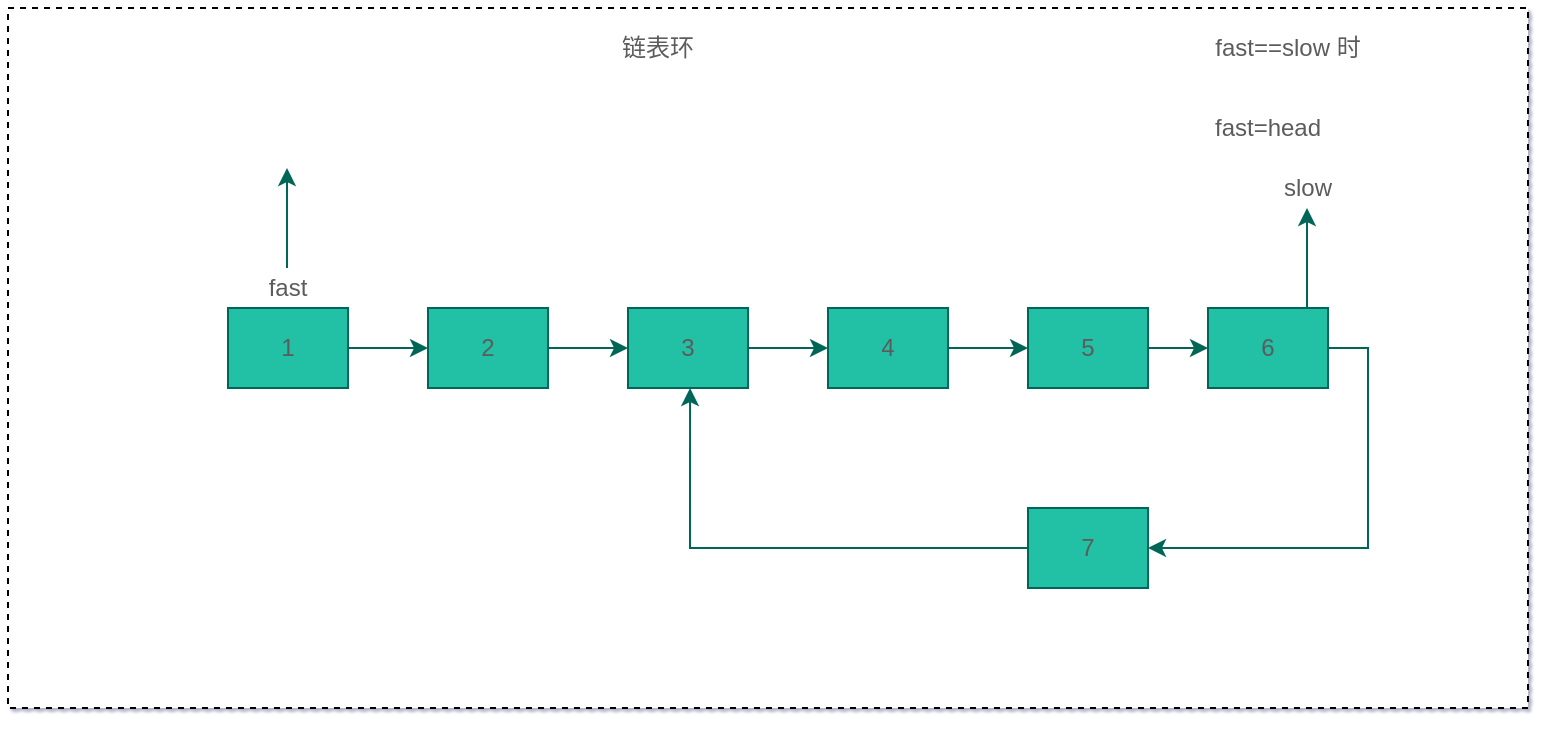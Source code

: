 <mxfile version="14.7.0" type="github">
  <diagram id="fy-eNK8LCn2k6Y5jVGpT" name="Page-1">
    <mxGraphModel dx="1182" dy="1934" grid="1" gridSize="10" guides="1" tooltips="1" connect="1" arrows="1" fold="1" page="1" pageScale="1" pageWidth="827" pageHeight="1169" math="0" shadow="1">
      <root>
        <mxCell id="0" />
        <mxCell id="1" parent="0" />
        <mxCell id="-hWQQMYYdjKTREAFxt4B-1" value="" style="group;shadow=1;" vertex="1" connectable="0" parent="1">
          <mxGeometry x="20" y="-1140" width="760" height="350" as="geometry" />
        </mxCell>
        <mxCell id="JZ3E73Zgplu5cMtPD8FH-82" value="" style="rounded=0;whiteSpace=wrap;html=1;sketch=0;dashed=1;" parent="-hWQQMYYdjKTREAFxt4B-1" vertex="1">
          <mxGeometry width="760" height="350" as="geometry" />
        </mxCell>
        <mxCell id="JZ3E73Zgplu5cMtPD8FH-19" value="" style="shape=table;html=1;whiteSpace=wrap;startSize=0;container=1;collapsible=0;childLayout=tableLayout;fillColor=#21C0A5;strokeColor=#006658;fontColor=#5C5C5C;" parent="-hWQQMYYdjKTREAFxt4B-1" vertex="1">
          <mxGeometry x="110" y="150" width="60" height="40" as="geometry" />
        </mxCell>
        <mxCell id="JZ3E73Zgplu5cMtPD8FH-20" value="" style="shape=partialRectangle;html=1;whiteSpace=wrap;collapsible=0;dropTarget=0;pointerEvents=0;fillColor=none;top=0;left=0;bottom=0;right=0;points=[[0,0.5],[1,0.5]];portConstraint=eastwest;strokeColor=#006658;fontColor=#5C5C5C;" parent="JZ3E73Zgplu5cMtPD8FH-19" vertex="1">
          <mxGeometry width="60" height="40" as="geometry" />
        </mxCell>
        <mxCell id="JZ3E73Zgplu5cMtPD8FH-21" value="1" style="shape=partialRectangle;html=1;whiteSpace=wrap;connectable=0;overflow=hidden;fillColor=none;top=0;left=0;bottom=0;right=0;strokeColor=#006658;fontColor=#5C5C5C;" parent="JZ3E73Zgplu5cMtPD8FH-20" vertex="1">
          <mxGeometry width="60" height="40" as="geometry" />
        </mxCell>
        <mxCell id="JZ3E73Zgplu5cMtPD8FH-34" value="" style="shape=table;html=1;whiteSpace=wrap;startSize=0;container=1;collapsible=0;childLayout=tableLayout;fillColor=#21C0A5;strokeColor=#006658;fontColor=#5C5C5C;" parent="-hWQQMYYdjKTREAFxt4B-1" vertex="1">
          <mxGeometry x="210" y="150" width="60" height="40" as="geometry" />
        </mxCell>
        <mxCell id="JZ3E73Zgplu5cMtPD8FH-35" value="" style="shape=partialRectangle;html=1;whiteSpace=wrap;collapsible=0;dropTarget=0;pointerEvents=0;fillColor=none;top=0;left=0;bottom=0;right=0;points=[[0,0.5],[1,0.5]];portConstraint=eastwest;strokeColor=#006658;fontColor=#5C5C5C;" parent="JZ3E73Zgplu5cMtPD8FH-34" vertex="1">
          <mxGeometry width="60" height="40" as="geometry" />
        </mxCell>
        <mxCell id="JZ3E73Zgplu5cMtPD8FH-36" value="2" style="shape=partialRectangle;html=1;whiteSpace=wrap;connectable=0;overflow=hidden;fillColor=none;top=0;left=0;bottom=0;right=0;strokeColor=#006658;fontColor=#5C5C5C;" parent="JZ3E73Zgplu5cMtPD8FH-35" vertex="1">
          <mxGeometry width="60" height="40" as="geometry" />
        </mxCell>
        <mxCell id="JZ3E73Zgplu5cMtPD8FH-37" value="" style="shape=table;html=1;whiteSpace=wrap;startSize=0;container=1;collapsible=0;childLayout=tableLayout;fillColor=#21C0A5;strokeColor=#006658;fontColor=#5C5C5C;" parent="-hWQQMYYdjKTREAFxt4B-1" vertex="1">
          <mxGeometry x="310" y="150" width="60" height="40" as="geometry" />
        </mxCell>
        <mxCell id="JZ3E73Zgplu5cMtPD8FH-38" value="" style="shape=partialRectangle;html=1;whiteSpace=wrap;collapsible=0;dropTarget=0;pointerEvents=0;fillColor=none;top=0;left=0;bottom=0;right=0;points=[[0,0.5],[1,0.5]];portConstraint=eastwest;strokeColor=#006658;fontColor=#5C5C5C;" parent="JZ3E73Zgplu5cMtPD8FH-37" vertex="1">
          <mxGeometry width="60" height="40" as="geometry" />
        </mxCell>
        <mxCell id="JZ3E73Zgplu5cMtPD8FH-39" value="3" style="shape=partialRectangle;html=1;whiteSpace=wrap;connectable=0;overflow=hidden;fillColor=none;top=0;left=0;bottom=0;right=0;strokeColor=#006658;fontColor=#5C5C5C;" parent="JZ3E73Zgplu5cMtPD8FH-38" vertex="1">
          <mxGeometry width="60" height="40" as="geometry" />
        </mxCell>
        <mxCell id="JZ3E73Zgplu5cMtPD8FH-40" value="" style="shape=table;html=1;whiteSpace=wrap;startSize=0;container=1;collapsible=0;childLayout=tableLayout;fillColor=#21C0A5;strokeColor=#006658;fontColor=#5C5C5C;" parent="-hWQQMYYdjKTREAFxt4B-1" vertex="1">
          <mxGeometry x="510" y="150" width="60" height="40" as="geometry" />
        </mxCell>
        <mxCell id="JZ3E73Zgplu5cMtPD8FH-41" value="" style="shape=partialRectangle;html=1;whiteSpace=wrap;collapsible=0;dropTarget=0;pointerEvents=0;fillColor=none;top=0;left=0;bottom=0;right=0;points=[[0,0.5],[1,0.5]];portConstraint=eastwest;strokeColor=#006658;fontColor=#5C5C5C;" parent="JZ3E73Zgplu5cMtPD8FH-40" vertex="1">
          <mxGeometry width="60" height="40" as="geometry" />
        </mxCell>
        <mxCell id="JZ3E73Zgplu5cMtPD8FH-42" value="5" style="shape=partialRectangle;html=1;whiteSpace=wrap;connectable=0;overflow=hidden;fillColor=none;top=0;left=0;bottom=0;right=0;strokeColor=#006658;fontColor=#5C5C5C;" parent="JZ3E73Zgplu5cMtPD8FH-41" vertex="1">
          <mxGeometry width="60" height="40" as="geometry" />
        </mxCell>
        <mxCell id="JZ3E73Zgplu5cMtPD8FH-43" value="" style="shape=table;html=1;whiteSpace=wrap;startSize=0;container=1;collapsible=0;childLayout=tableLayout;fillColor=#21C0A5;strokeColor=#006658;fontColor=#5C5C5C;" parent="-hWQQMYYdjKTREAFxt4B-1" vertex="1">
          <mxGeometry x="410" y="150" width="60" height="40" as="geometry" />
        </mxCell>
        <mxCell id="JZ3E73Zgplu5cMtPD8FH-44" value="" style="shape=partialRectangle;html=1;whiteSpace=wrap;collapsible=0;dropTarget=0;pointerEvents=0;fillColor=none;top=0;left=0;bottom=0;right=0;points=[[0,0.5],[1,0.5]];portConstraint=eastwest;strokeColor=#006658;fontColor=#5C5C5C;" parent="JZ3E73Zgplu5cMtPD8FH-43" vertex="1">
          <mxGeometry width="60" height="40" as="geometry" />
        </mxCell>
        <mxCell id="JZ3E73Zgplu5cMtPD8FH-45" value="4" style="shape=partialRectangle;html=1;whiteSpace=wrap;connectable=0;overflow=hidden;fillColor=none;top=0;left=0;bottom=0;right=0;strokeColor=#006658;fontColor=#5C5C5C;" parent="JZ3E73Zgplu5cMtPD8FH-44" vertex="1">
          <mxGeometry width="60" height="40" as="geometry" />
        </mxCell>
        <mxCell id="JZ3E73Zgplu5cMtPD8FH-46" value="" style="shape=table;html=1;whiteSpace=wrap;startSize=0;container=1;collapsible=0;childLayout=tableLayout;fillColor=#21C0A5;strokeColor=#006658;fontColor=#5C5C5C;" parent="-hWQQMYYdjKTREAFxt4B-1" vertex="1">
          <mxGeometry x="510" y="250" width="60" height="40" as="geometry" />
        </mxCell>
        <mxCell id="JZ3E73Zgplu5cMtPD8FH-47" value="" style="shape=partialRectangle;html=1;whiteSpace=wrap;collapsible=0;dropTarget=0;pointerEvents=0;fillColor=none;top=0;left=0;bottom=0;right=0;points=[[0,0.5],[1,0.5]];portConstraint=eastwest;strokeColor=#006658;fontColor=#5C5C5C;" parent="JZ3E73Zgplu5cMtPD8FH-46" vertex="1">
          <mxGeometry width="60" height="40" as="geometry" />
        </mxCell>
        <mxCell id="JZ3E73Zgplu5cMtPD8FH-48" value="7" style="shape=partialRectangle;html=1;whiteSpace=wrap;connectable=0;overflow=hidden;fillColor=none;top=0;left=0;bottom=0;right=0;strokeColor=#006658;fontColor=#5C5C5C;" parent="JZ3E73Zgplu5cMtPD8FH-47" vertex="1">
          <mxGeometry width="60" height="40" as="geometry" />
        </mxCell>
        <mxCell id="JZ3E73Zgplu5cMtPD8FH-49" value="" style="shape=table;html=1;whiteSpace=wrap;startSize=0;container=1;collapsible=0;childLayout=tableLayout;fillColor=#21C0A5;strokeColor=#006658;fontColor=#5C5C5C;" parent="-hWQQMYYdjKTREAFxt4B-1" vertex="1">
          <mxGeometry x="600" y="150" width="60" height="40" as="geometry" />
        </mxCell>
        <mxCell id="JZ3E73Zgplu5cMtPD8FH-50" value="" style="shape=partialRectangle;html=1;whiteSpace=wrap;collapsible=0;dropTarget=0;pointerEvents=0;fillColor=none;top=0;left=0;bottom=0;right=0;points=[[0,0.5],[1,0.5]];portConstraint=eastwest;strokeColor=#006658;fontColor=#5C5C5C;" parent="JZ3E73Zgplu5cMtPD8FH-49" vertex="1">
          <mxGeometry width="60" height="40" as="geometry" />
        </mxCell>
        <mxCell id="JZ3E73Zgplu5cMtPD8FH-51" value="6" style="shape=partialRectangle;html=1;whiteSpace=wrap;connectable=0;overflow=hidden;fillColor=none;top=0;left=0;bottom=0;right=0;strokeColor=#006658;fontColor=#5C5C5C;" parent="JZ3E73Zgplu5cMtPD8FH-50" vertex="1">
          <mxGeometry width="60" height="40" as="geometry" />
        </mxCell>
        <mxCell id="JZ3E73Zgplu5cMtPD8FH-52" style="edgeStyle=orthogonalEdgeStyle;rounded=0;orthogonalLoop=1;jettySize=auto;html=1;entryX=0;entryY=0.5;entryDx=0;entryDy=0;strokeColor=#006658;fontColor=#5C5C5C;" parent="-hWQQMYYdjKTREAFxt4B-1" source="JZ3E73Zgplu5cMtPD8FH-20" target="JZ3E73Zgplu5cMtPD8FH-35" edge="1">
          <mxGeometry relative="1" as="geometry" />
        </mxCell>
        <mxCell id="JZ3E73Zgplu5cMtPD8FH-53" style="edgeStyle=orthogonalEdgeStyle;rounded=0;orthogonalLoop=1;jettySize=auto;html=1;entryX=0;entryY=0.5;entryDx=0;entryDy=0;strokeColor=#006658;fontColor=#5C5C5C;" parent="-hWQQMYYdjKTREAFxt4B-1" source="JZ3E73Zgplu5cMtPD8FH-35" target="JZ3E73Zgplu5cMtPD8FH-38" edge="1">
          <mxGeometry relative="1" as="geometry" />
        </mxCell>
        <mxCell id="JZ3E73Zgplu5cMtPD8FH-54" style="edgeStyle=orthogonalEdgeStyle;rounded=0;orthogonalLoop=1;jettySize=auto;html=1;exitX=1;exitY=0.5;exitDx=0;exitDy=0;entryX=0;entryY=0.5;entryDx=0;entryDy=0;strokeColor=#006658;fontColor=#5C5C5C;" parent="-hWQQMYYdjKTREAFxt4B-1" source="JZ3E73Zgplu5cMtPD8FH-38" target="JZ3E73Zgplu5cMtPD8FH-44" edge="1">
          <mxGeometry relative="1" as="geometry" />
        </mxCell>
        <mxCell id="JZ3E73Zgplu5cMtPD8FH-55" style="edgeStyle=orthogonalEdgeStyle;rounded=0;orthogonalLoop=1;jettySize=auto;html=1;exitX=1;exitY=0.5;exitDx=0;exitDy=0;entryX=0;entryY=0.5;entryDx=0;entryDy=0;strokeColor=#006658;fontColor=#5C5C5C;" parent="-hWQQMYYdjKTREAFxt4B-1" source="JZ3E73Zgplu5cMtPD8FH-44" target="JZ3E73Zgplu5cMtPD8FH-41" edge="1">
          <mxGeometry relative="1" as="geometry" />
        </mxCell>
        <mxCell id="JZ3E73Zgplu5cMtPD8FH-56" style="edgeStyle=orthogonalEdgeStyle;rounded=0;orthogonalLoop=1;jettySize=auto;html=1;exitX=1;exitY=0.5;exitDx=0;exitDy=0;entryX=0;entryY=0.5;entryDx=0;entryDy=0;strokeColor=#006658;fontColor=#5C5C5C;" parent="-hWQQMYYdjKTREAFxt4B-1" source="JZ3E73Zgplu5cMtPD8FH-41" target="JZ3E73Zgplu5cMtPD8FH-50" edge="1">
          <mxGeometry relative="1" as="geometry" />
        </mxCell>
        <mxCell id="JZ3E73Zgplu5cMtPD8FH-57" style="edgeStyle=orthogonalEdgeStyle;rounded=0;orthogonalLoop=1;jettySize=auto;html=1;exitX=1;exitY=0.5;exitDx=0;exitDy=0;entryX=1;entryY=0.5;entryDx=0;entryDy=0;strokeColor=#006658;fontColor=#5C5C5C;" parent="-hWQQMYYdjKTREAFxt4B-1" source="JZ3E73Zgplu5cMtPD8FH-50" target="JZ3E73Zgplu5cMtPD8FH-47" edge="1">
          <mxGeometry relative="1" as="geometry" />
        </mxCell>
        <mxCell id="JZ3E73Zgplu5cMtPD8FH-58" style="edgeStyle=orthogonalEdgeStyle;rounded=0;orthogonalLoop=1;jettySize=auto;html=1;exitX=0;exitY=0.5;exitDx=0;exitDy=0;entryX=0.517;entryY=1;entryDx=0;entryDy=0;entryPerimeter=0;strokeColor=#006658;fontColor=#5C5C5C;" parent="-hWQQMYYdjKTREAFxt4B-1" source="JZ3E73Zgplu5cMtPD8FH-47" target="JZ3E73Zgplu5cMtPD8FH-38" edge="1">
          <mxGeometry relative="1" as="geometry" />
        </mxCell>
        <mxCell id="JZ3E73Zgplu5cMtPD8FH-70" value="" style="group;fontColor=#5C5C5C;" parent="-hWQQMYYdjKTREAFxt4B-1" vertex="1" connectable="0">
          <mxGeometry x="630" y="80" width="40" height="70" as="geometry" />
        </mxCell>
        <mxCell id="JZ3E73Zgplu5cMtPD8FH-62" value="" style="endArrow=classic;html=1;fontColor=#5C5C5C;strokeColor=#006658;" parent="JZ3E73Zgplu5cMtPD8FH-70" edge="1">
          <mxGeometry width="50" height="50" relative="1" as="geometry">
            <mxPoint x="19.5" y="70" as="sourcePoint" />
            <mxPoint x="19.5" y="20" as="targetPoint" />
          </mxGeometry>
        </mxCell>
        <mxCell id="JZ3E73Zgplu5cMtPD8FH-63" value="slow" style="text;html=1;strokeColor=none;fillColor=none;align=center;verticalAlign=middle;whiteSpace=wrap;rounded=0;fontColor=#5C5C5C;" parent="JZ3E73Zgplu5cMtPD8FH-70" vertex="1">
          <mxGeometry width="40" height="20" as="geometry" />
        </mxCell>
        <mxCell id="JZ3E73Zgplu5cMtPD8FH-78" value="" style="group;fontColor=#5C5C5C;" parent="-hWQQMYYdjKTREAFxt4B-1" vertex="1" connectable="0">
          <mxGeometry x="120" y="80" width="40" height="70" as="geometry" />
        </mxCell>
        <mxCell id="JZ3E73Zgplu5cMtPD8FH-72" value="" style="endArrow=classic;html=1;strokeColor=#006658;fontColor=#5C5C5C;" parent="JZ3E73Zgplu5cMtPD8FH-78" edge="1">
          <mxGeometry width="50" height="50" relative="1" as="geometry">
            <mxPoint x="19.5" y="50" as="sourcePoint" />
            <mxPoint x="19.5" as="targetPoint" />
          </mxGeometry>
        </mxCell>
        <mxCell id="JZ3E73Zgplu5cMtPD8FH-73" value="fast" style="text;html=1;strokeColor=none;fillColor=none;align=center;verticalAlign=middle;whiteSpace=wrap;rounded=0;sketch=0;fontColor=#5C5C5C;" parent="JZ3E73Zgplu5cMtPD8FH-78" vertex="1">
          <mxGeometry y="50" width="40" height="20" as="geometry" />
        </mxCell>
        <mxCell id="JZ3E73Zgplu5cMtPD8FH-79" value="fast==slow 时" style="text;html=1;strokeColor=none;fillColor=none;align=center;verticalAlign=middle;whiteSpace=wrap;rounded=0;sketch=0;fontColor=#5C5C5C;" parent="-hWQQMYYdjKTREAFxt4B-1" vertex="1">
          <mxGeometry x="600" y="10" width="80" height="20" as="geometry" />
        </mxCell>
        <mxCell id="JZ3E73Zgplu5cMtPD8FH-80" value="fast=head" style="text;html=1;strokeColor=none;fillColor=none;align=center;verticalAlign=middle;whiteSpace=wrap;rounded=0;sketch=0;fontColor=#5C5C5C;" parent="-hWQQMYYdjKTREAFxt4B-1" vertex="1">
          <mxGeometry x="610" y="50" width="40" height="20" as="geometry" />
        </mxCell>
        <mxCell id="JZ3E73Zgplu5cMtPD8FH-83" value="链表环" style="text;html=1;strokeColor=none;fillColor=none;align=center;verticalAlign=middle;whiteSpace=wrap;rounded=0;dashed=1;sketch=0;fontColor=#5C5C5C;" parent="-hWQQMYYdjKTREAFxt4B-1" vertex="1">
          <mxGeometry x="280" y="10" width="90" height="20" as="geometry" />
        </mxCell>
      </root>
    </mxGraphModel>
  </diagram>
</mxfile>
